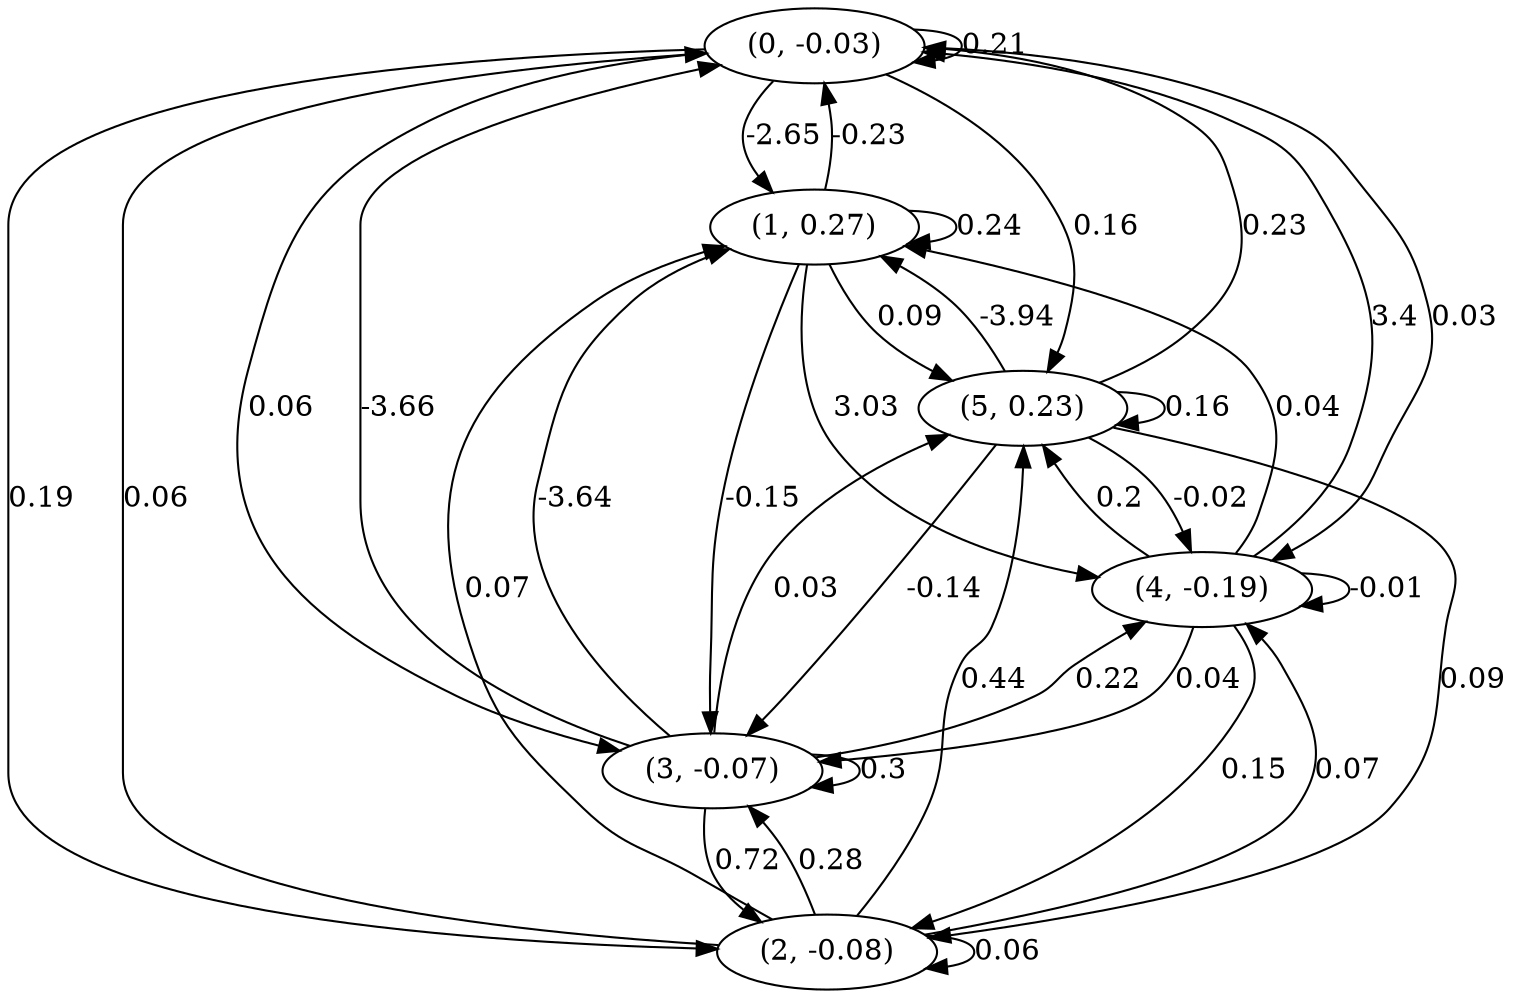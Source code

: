 digraph {
    0 [ label = "(0, -0.03)" ]
    1 [ label = "(1, 0.27)" ]
    2 [ label = "(2, -0.08)" ]
    3 [ label = "(3, -0.07)" ]
    4 [ label = "(4, -0.19)" ]
    5 [ label = "(5, 0.23)" ]
    0 -> 0 [ label = "0.21" ]
    1 -> 1 [ label = "0.24" ]
    2 -> 2 [ label = "0.06" ]
    3 -> 3 [ label = "0.3" ]
    4 -> 4 [ label = "-0.01" ]
    5 -> 5 [ label = "0.16" ]
    1 -> 0 [ label = "-0.23" ]
    2 -> 0 [ label = "0.06" ]
    3 -> 0 [ label = "-3.66" ]
    4 -> 0 [ label = "3.4" ]
    5 -> 0 [ label = "0.23" ]
    0 -> 1 [ label = "-2.65" ]
    2 -> 1 [ label = "0.07" ]
    3 -> 1 [ label = "-3.64" ]
    4 -> 1 [ label = "0.04" ]
    5 -> 1 [ label = "-3.94" ]
    0 -> 2 [ label = "0.19" ]
    3 -> 2 [ label = "0.72" ]
    4 -> 2 [ label = "0.15" ]
    5 -> 2 [ label = "0.09" ]
    0 -> 3 [ label = "0.06" ]
    1 -> 3 [ label = "-0.15" ]
    2 -> 3 [ label = "0.28" ]
    4 -> 3 [ label = "0.04" ]
    5 -> 3 [ label = "-0.14" ]
    0 -> 4 [ label = "0.03" ]
    1 -> 4 [ label = "3.03" ]
    2 -> 4 [ label = "0.07" ]
    3 -> 4 [ label = "0.22" ]
    5 -> 4 [ label = "-0.02" ]
    0 -> 5 [ label = "0.16" ]
    1 -> 5 [ label = "0.09" ]
    2 -> 5 [ label = "0.44" ]
    3 -> 5 [ label = "0.03" ]
    4 -> 5 [ label = "0.2" ]
}

